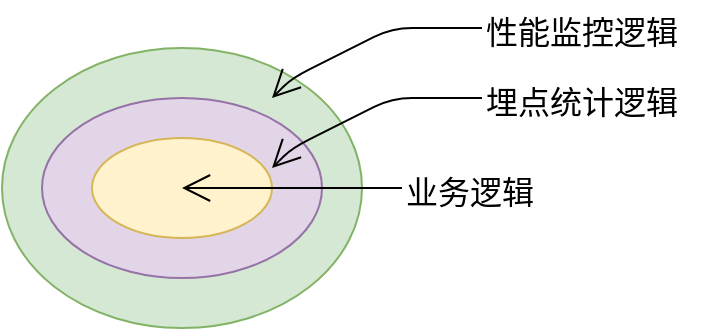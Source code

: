 <mxfile version="10.8.7" type="device"><diagram id="91ZoQ7uNDUgDxbjFBJ5S" name="第 1 页"><mxGraphModel dx="1394" dy="804" grid="1" gridSize="10" guides="1" tooltips="1" connect="1" arrows="1" fold="1" page="1" pageScale="1" pageWidth="827" pageHeight="1169" math="0" shadow="0"><root><mxCell id="0"/><mxCell id="1" parent="0"/><mxCell id="TCIwD55BEkjVFwZb6JWV-7" value="" style="ellipse;whiteSpace=wrap;html=1;fillColor=#d5e8d4;strokeColor=#82b366;" vertex="1" parent="1"><mxGeometry x="240" y="175" width="180" height="140" as="geometry"/></mxCell><mxCell id="TCIwD55BEkjVFwZb6JWV-8" value="" style="ellipse;whiteSpace=wrap;html=1;fillColor=#e1d5e7;strokeColor=#9673a6;" vertex="1" parent="1"><mxGeometry x="260" y="200" width="140" height="90" as="geometry"/></mxCell><mxCell id="TCIwD55BEkjVFwZb6JWV-9" value="" style="ellipse;whiteSpace=wrap;html=1;fillColor=#fff2cc;strokeColor=#d6b656;" vertex="1" parent="1"><mxGeometry x="285" y="220" width="90" height="50" as="geometry"/></mxCell><mxCell id="TCIwD55BEkjVFwZb6JWV-20" value="" style="endArrow=open;endFill=1;endSize=12;html=1;" edge="1" parent="1"><mxGeometry width="160" relative="1" as="geometry"><mxPoint x="440" y="245" as="sourcePoint"/><mxPoint x="330" y="245" as="targetPoint"/><Array as="points"><mxPoint x="340" y="245"/></Array></mxGeometry></mxCell><mxCell id="TCIwD55BEkjVFwZb6JWV-21" value="&lt;font style=&quot;font-size: 16px&quot;&gt;业务逻辑&lt;/font&gt;" style="text;html=1;resizable=0;points=[];autosize=1;align=left;verticalAlign=top;spacingTop=-4;strokeWidth=2;" vertex="1" parent="1"><mxGeometry x="440" y="235" width="80" height="20" as="geometry"/></mxCell><mxCell id="TCIwD55BEkjVFwZb6JWV-23" value="" style="endArrow=open;endFill=1;endSize=12;html=1;" edge="1" parent="1"><mxGeometry width="160" relative="1" as="geometry"><mxPoint x="480" y="200" as="sourcePoint"/><mxPoint x="375" y="235" as="targetPoint"/><Array as="points"><mxPoint x="435" y="200"/><mxPoint x="385" y="225"/></Array></mxGeometry></mxCell><mxCell id="TCIwD55BEkjVFwZb6JWV-24" value="&lt;span style=&quot;font-size: 16px&quot;&gt;埋点统计逻辑&lt;/span&gt;" style="text;html=1;resizable=0;points=[];autosize=1;align=left;verticalAlign=top;spacingTop=-4;strokeWidth=2;" vertex="1" parent="1"><mxGeometry x="480" y="190" width="110" height="20" as="geometry"/></mxCell><mxCell id="TCIwD55BEkjVFwZb6JWV-25" value="" style="endArrow=open;endFill=1;endSize=12;html=1;" edge="1" parent="1"><mxGeometry width="160" relative="1" as="geometry"><mxPoint x="480" y="165" as="sourcePoint"/><mxPoint x="375" y="200" as="targetPoint"/><Array as="points"><mxPoint x="435" y="165"/><mxPoint x="385" y="190"/></Array></mxGeometry></mxCell><mxCell id="TCIwD55BEkjVFwZb6JWV-28" value="&lt;span style=&quot;font-size: 16px&quot;&gt;性能监控逻辑&lt;/span&gt;" style="text;html=1;resizable=0;points=[];autosize=1;align=left;verticalAlign=top;spacingTop=-4;strokeWidth=2;" vertex="1" parent="1"><mxGeometry x="480" y="155" width="110" height="20" as="geometry"/></mxCell></root></mxGraphModel></diagram></mxfile>